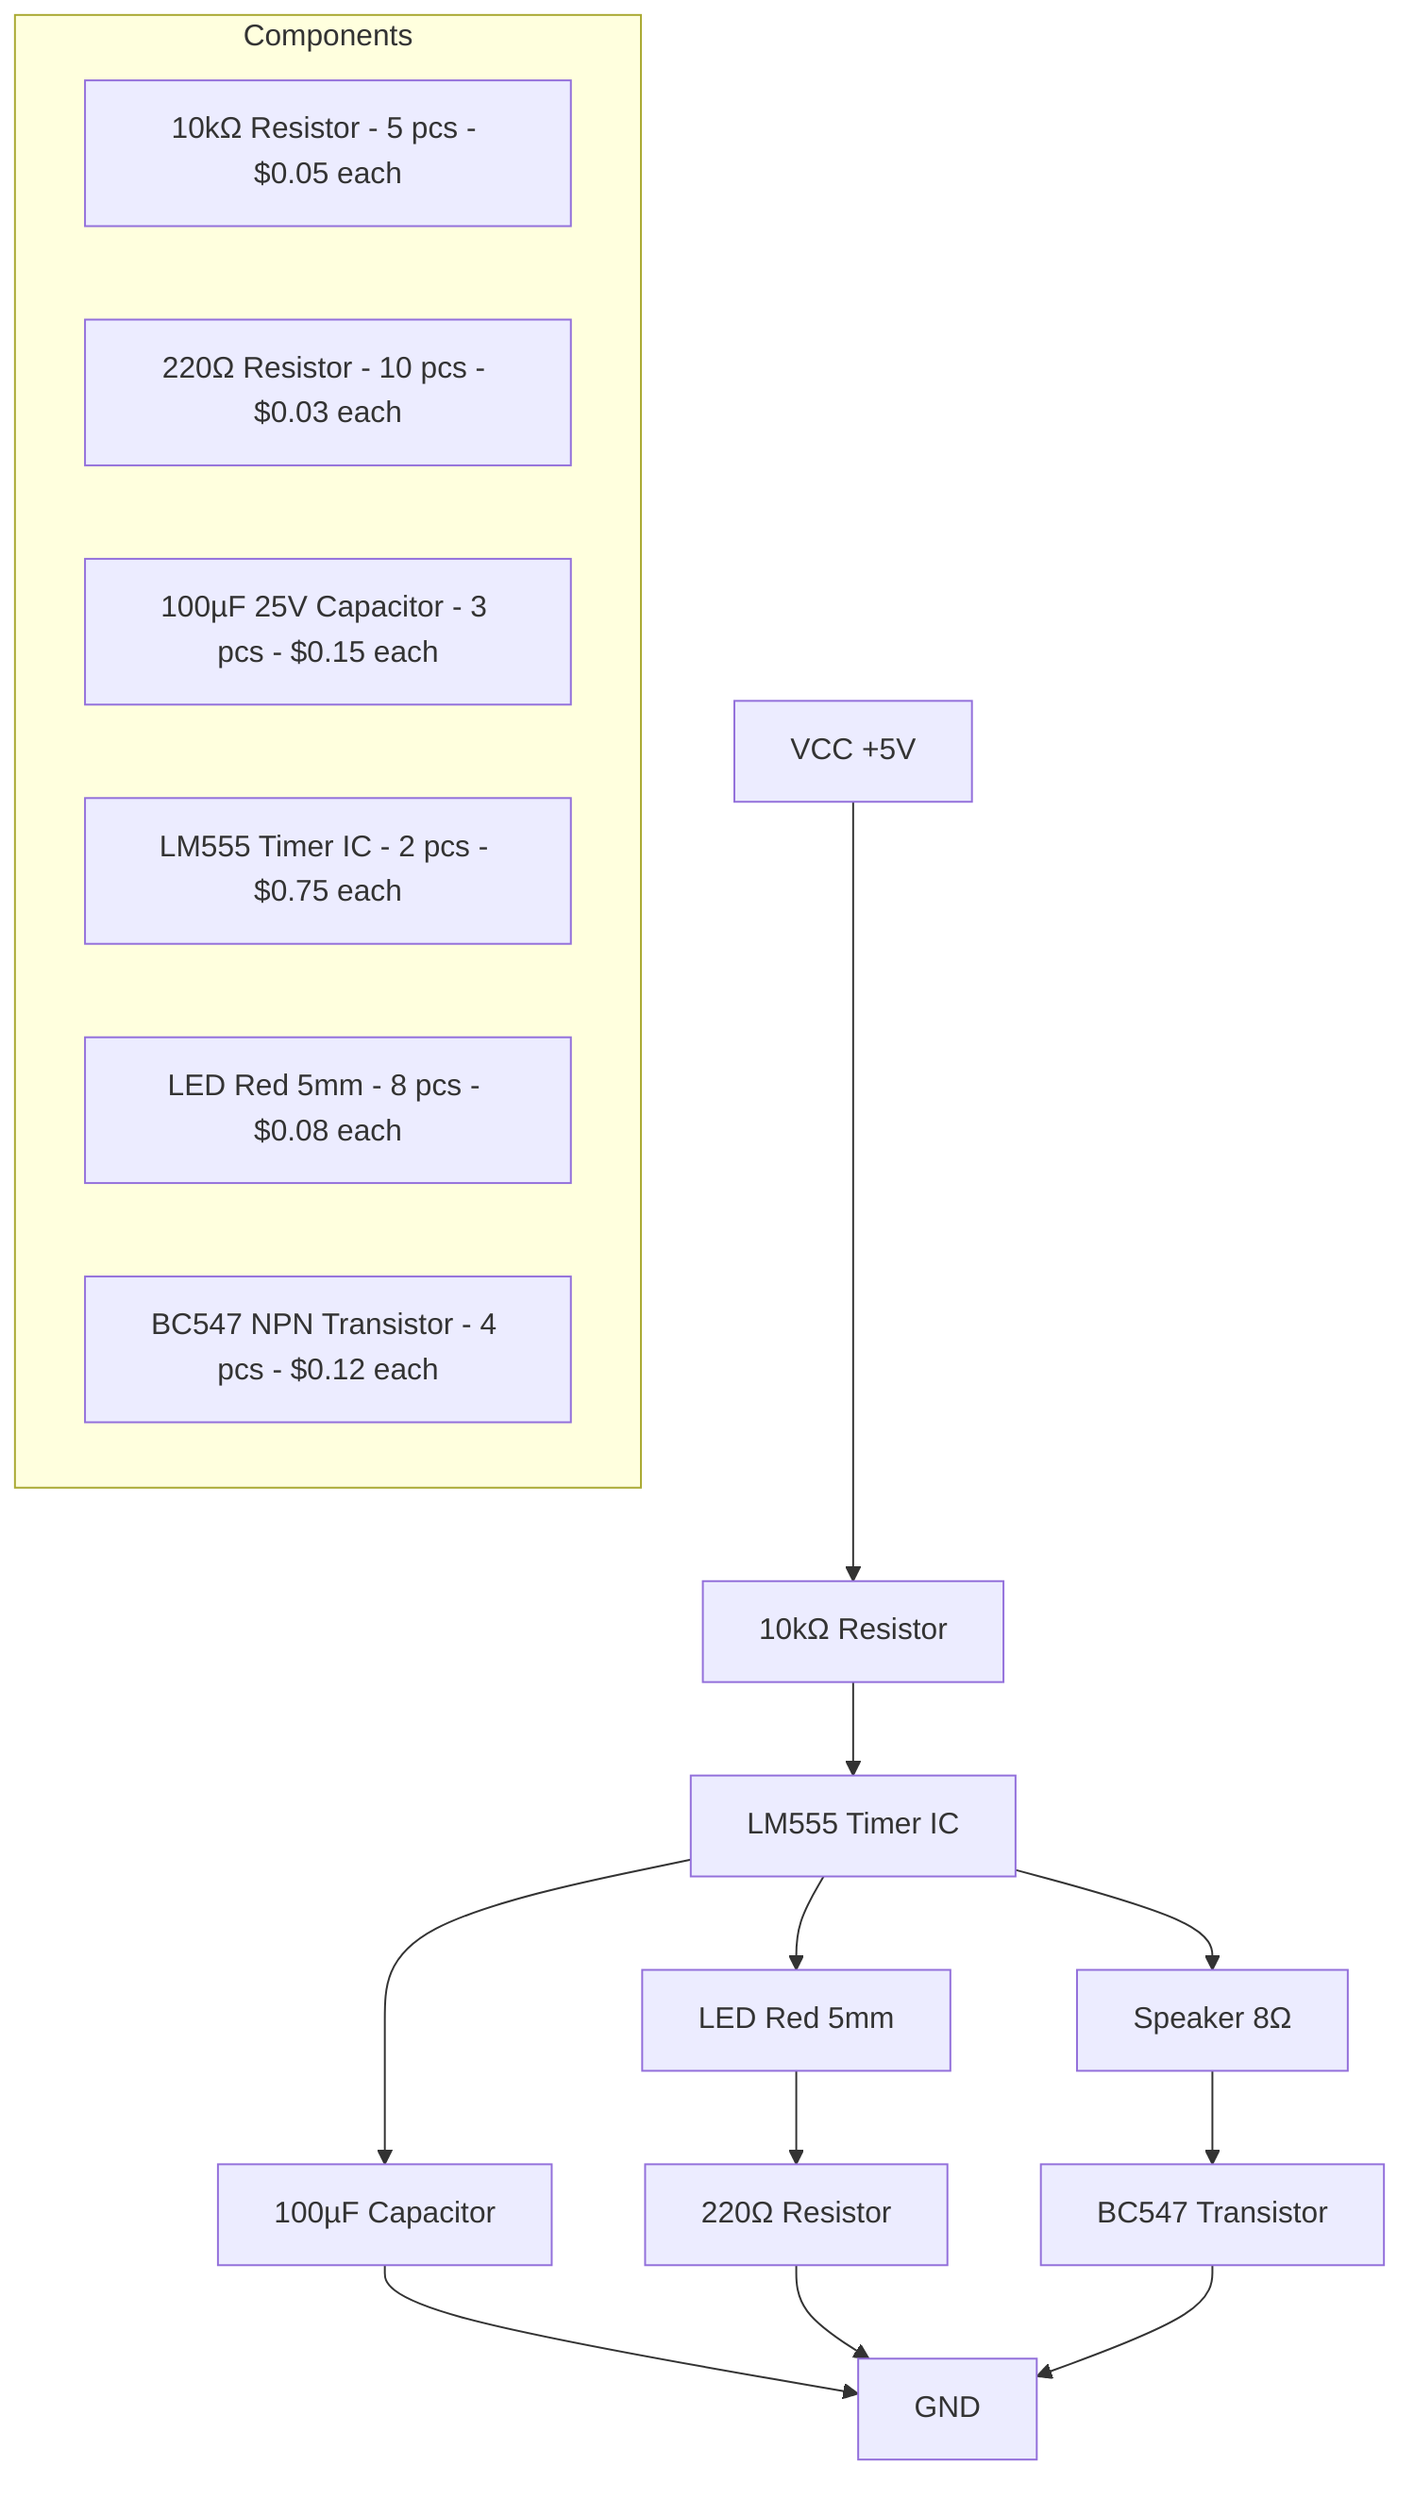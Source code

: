 graph TD
    A[VCC +5V] --> B[10kΩ Resistor]
    B --> C[LM555 Timer IC]
    C --> D[100µF Capacitor]
    D --> E[GND]
    
    C --> F[LED Red 5mm]
    F --> G[220Ω Resistor]
    G --> E
    
    C --> H[Speaker 8Ω]
    H --> I[BC547 Transistor]
    I --> E
    
    subgraph "Components"
        J["10kΩ Resistor - 5 pcs - $0.05 each"]
        K["220Ω Resistor - 10 pcs - $0.03 each"]
        L["100µF 25V Capacitor - 3 pcs - $0.15 each"]
        M["LM555 Timer IC - 2 pcs - $0.75 each"]
        N["LED Red 5mm - 8 pcs - $0.08 each"]
        O["BC547 NPN Transistor - 4 pcs - $0.12 each"]
    end